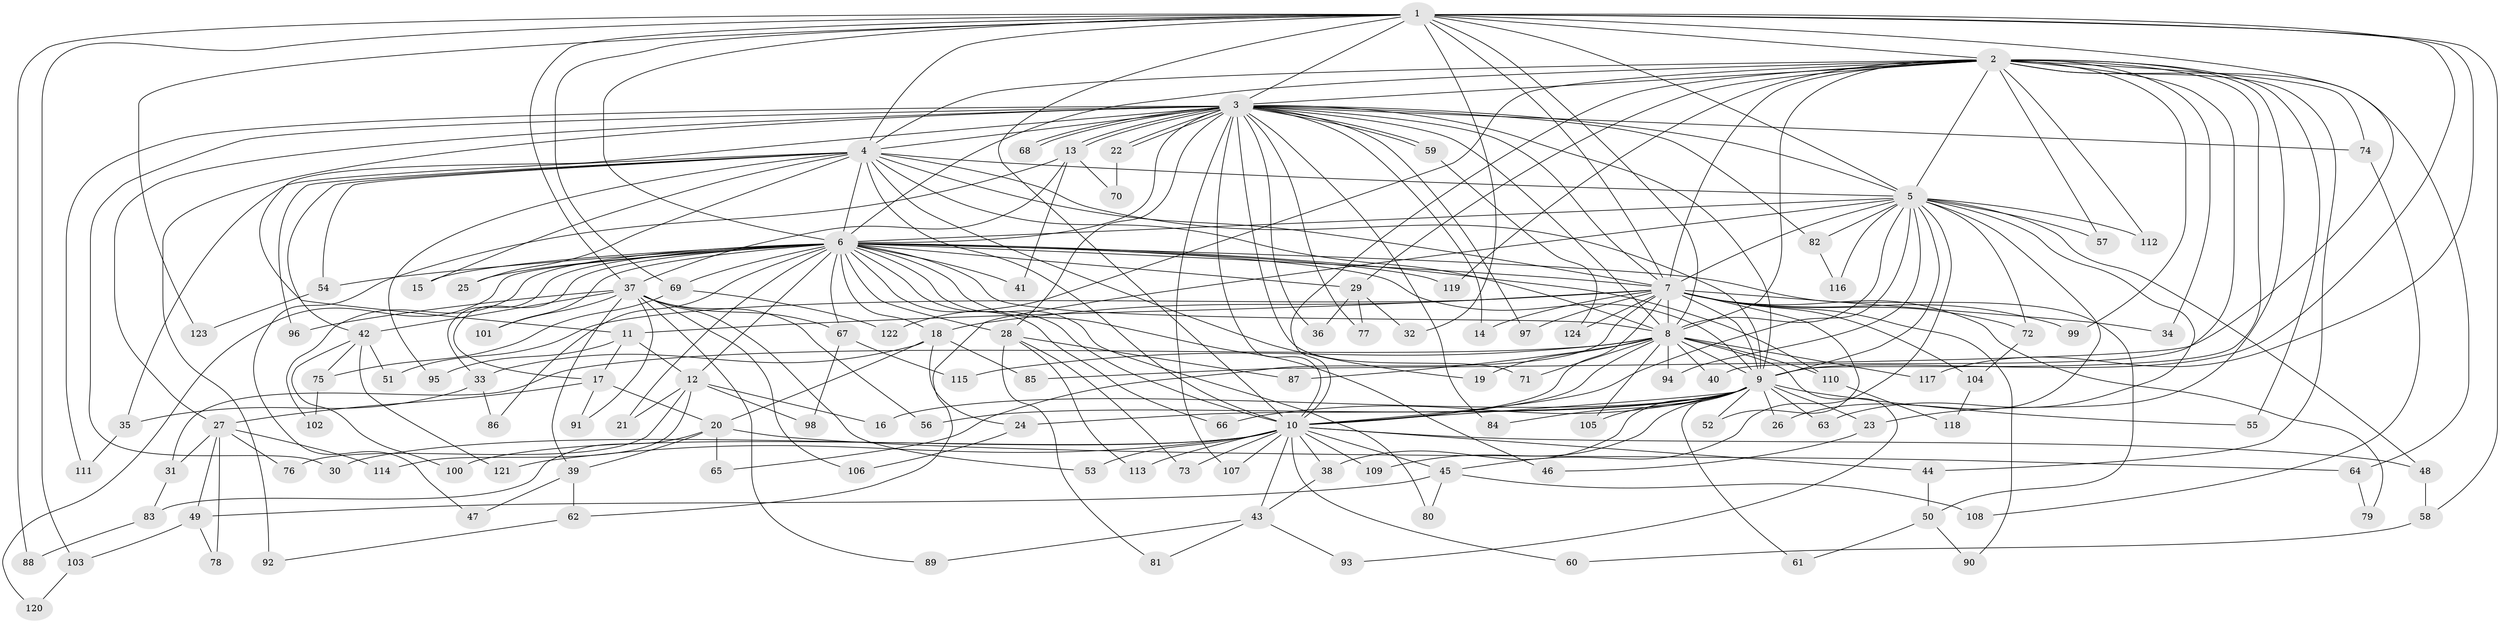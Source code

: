 // Generated by graph-tools (version 1.1) at 2025/34/03/09/25 02:34:50]
// undirected, 124 vertices, 273 edges
graph export_dot {
graph [start="1"]
  node [color=gray90,style=filled];
  1;
  2;
  3;
  4;
  5;
  6;
  7;
  8;
  9;
  10;
  11;
  12;
  13;
  14;
  15;
  16;
  17;
  18;
  19;
  20;
  21;
  22;
  23;
  24;
  25;
  26;
  27;
  28;
  29;
  30;
  31;
  32;
  33;
  34;
  35;
  36;
  37;
  38;
  39;
  40;
  41;
  42;
  43;
  44;
  45;
  46;
  47;
  48;
  49;
  50;
  51;
  52;
  53;
  54;
  55;
  56;
  57;
  58;
  59;
  60;
  61;
  62;
  63;
  64;
  65;
  66;
  67;
  68;
  69;
  70;
  71;
  72;
  73;
  74;
  75;
  76;
  77;
  78;
  79;
  80;
  81;
  82;
  83;
  84;
  85;
  86;
  87;
  88;
  89;
  90;
  91;
  92;
  93;
  94;
  95;
  96;
  97;
  98;
  99;
  100;
  101;
  102;
  103;
  104;
  105;
  106;
  107;
  108;
  109;
  110;
  111;
  112;
  113;
  114;
  115;
  116;
  117;
  118;
  119;
  120;
  121;
  122;
  123;
  124;
  1 -- 2;
  1 -- 3;
  1 -- 4;
  1 -- 5;
  1 -- 6;
  1 -- 7;
  1 -- 8;
  1 -- 9;
  1 -- 10;
  1 -- 32;
  1 -- 37;
  1 -- 58;
  1 -- 69;
  1 -- 85;
  1 -- 88;
  1 -- 103;
  1 -- 117;
  1 -- 123;
  2 -- 3;
  2 -- 4;
  2 -- 5;
  2 -- 6;
  2 -- 7;
  2 -- 8;
  2 -- 9;
  2 -- 10;
  2 -- 23;
  2 -- 29;
  2 -- 34;
  2 -- 40;
  2 -- 44;
  2 -- 55;
  2 -- 57;
  2 -- 64;
  2 -- 74;
  2 -- 99;
  2 -- 112;
  2 -- 119;
  2 -- 122;
  3 -- 4;
  3 -- 5;
  3 -- 6;
  3 -- 7;
  3 -- 8;
  3 -- 9;
  3 -- 10;
  3 -- 11;
  3 -- 13;
  3 -- 13;
  3 -- 14;
  3 -- 22;
  3 -- 22;
  3 -- 27;
  3 -- 28;
  3 -- 30;
  3 -- 36;
  3 -- 59;
  3 -- 59;
  3 -- 68;
  3 -- 68;
  3 -- 71;
  3 -- 74;
  3 -- 77;
  3 -- 82;
  3 -- 84;
  3 -- 92;
  3 -- 97;
  3 -- 107;
  3 -- 111;
  4 -- 5;
  4 -- 6;
  4 -- 7;
  4 -- 8;
  4 -- 9;
  4 -- 10;
  4 -- 15;
  4 -- 19;
  4 -- 25;
  4 -- 35;
  4 -- 42;
  4 -- 54;
  4 -- 95;
  4 -- 96;
  5 -- 6;
  5 -- 7;
  5 -- 8;
  5 -- 9;
  5 -- 10;
  5 -- 26;
  5 -- 45;
  5 -- 48;
  5 -- 57;
  5 -- 62;
  5 -- 63;
  5 -- 72;
  5 -- 82;
  5 -- 94;
  5 -- 112;
  5 -- 116;
  6 -- 7;
  6 -- 8;
  6 -- 9;
  6 -- 10;
  6 -- 12;
  6 -- 15;
  6 -- 17;
  6 -- 18;
  6 -- 21;
  6 -- 25;
  6 -- 28;
  6 -- 29;
  6 -- 33;
  6 -- 41;
  6 -- 46;
  6 -- 50;
  6 -- 54;
  6 -- 66;
  6 -- 67;
  6 -- 69;
  6 -- 80;
  6 -- 86;
  6 -- 101;
  6 -- 102;
  6 -- 110;
  6 -- 119;
  6 -- 120;
  7 -- 8;
  7 -- 9;
  7 -- 10;
  7 -- 11;
  7 -- 14;
  7 -- 18;
  7 -- 34;
  7 -- 51;
  7 -- 52;
  7 -- 65;
  7 -- 72;
  7 -- 79;
  7 -- 90;
  7 -- 97;
  7 -- 99;
  7 -- 104;
  7 -- 124;
  8 -- 9;
  8 -- 10;
  8 -- 19;
  8 -- 31;
  8 -- 40;
  8 -- 71;
  8 -- 87;
  8 -- 93;
  8 -- 94;
  8 -- 105;
  8 -- 110;
  8 -- 115;
  8 -- 117;
  9 -- 10;
  9 -- 16;
  9 -- 23;
  9 -- 24;
  9 -- 26;
  9 -- 38;
  9 -- 52;
  9 -- 55;
  9 -- 56;
  9 -- 61;
  9 -- 63;
  9 -- 66;
  9 -- 84;
  9 -- 105;
  9 -- 109;
  10 -- 30;
  10 -- 38;
  10 -- 43;
  10 -- 44;
  10 -- 45;
  10 -- 48;
  10 -- 53;
  10 -- 60;
  10 -- 73;
  10 -- 100;
  10 -- 107;
  10 -- 109;
  10 -- 113;
  10 -- 121;
  11 -- 12;
  11 -- 17;
  11 -- 95;
  12 -- 16;
  12 -- 21;
  12 -- 76;
  12 -- 98;
  12 -- 114;
  13 -- 37;
  13 -- 41;
  13 -- 47;
  13 -- 70;
  17 -- 20;
  17 -- 27;
  17 -- 91;
  18 -- 20;
  18 -- 24;
  18 -- 33;
  18 -- 85;
  20 -- 39;
  20 -- 64;
  20 -- 65;
  20 -- 83;
  22 -- 70;
  23 -- 46;
  24 -- 106;
  27 -- 31;
  27 -- 49;
  27 -- 76;
  27 -- 78;
  27 -- 114;
  28 -- 73;
  28 -- 81;
  28 -- 87;
  28 -- 113;
  29 -- 32;
  29 -- 36;
  29 -- 77;
  31 -- 83;
  33 -- 35;
  33 -- 86;
  35 -- 111;
  37 -- 39;
  37 -- 42;
  37 -- 53;
  37 -- 56;
  37 -- 67;
  37 -- 89;
  37 -- 91;
  37 -- 96;
  37 -- 101;
  37 -- 106;
  38 -- 43;
  39 -- 47;
  39 -- 62;
  42 -- 51;
  42 -- 75;
  42 -- 100;
  42 -- 121;
  43 -- 81;
  43 -- 89;
  43 -- 93;
  44 -- 50;
  45 -- 49;
  45 -- 80;
  45 -- 108;
  48 -- 58;
  49 -- 78;
  49 -- 103;
  50 -- 61;
  50 -- 90;
  54 -- 123;
  58 -- 60;
  59 -- 124;
  62 -- 92;
  64 -- 79;
  67 -- 98;
  67 -- 115;
  69 -- 75;
  69 -- 122;
  72 -- 104;
  74 -- 108;
  75 -- 102;
  82 -- 116;
  83 -- 88;
  103 -- 120;
  104 -- 118;
  110 -- 118;
}
